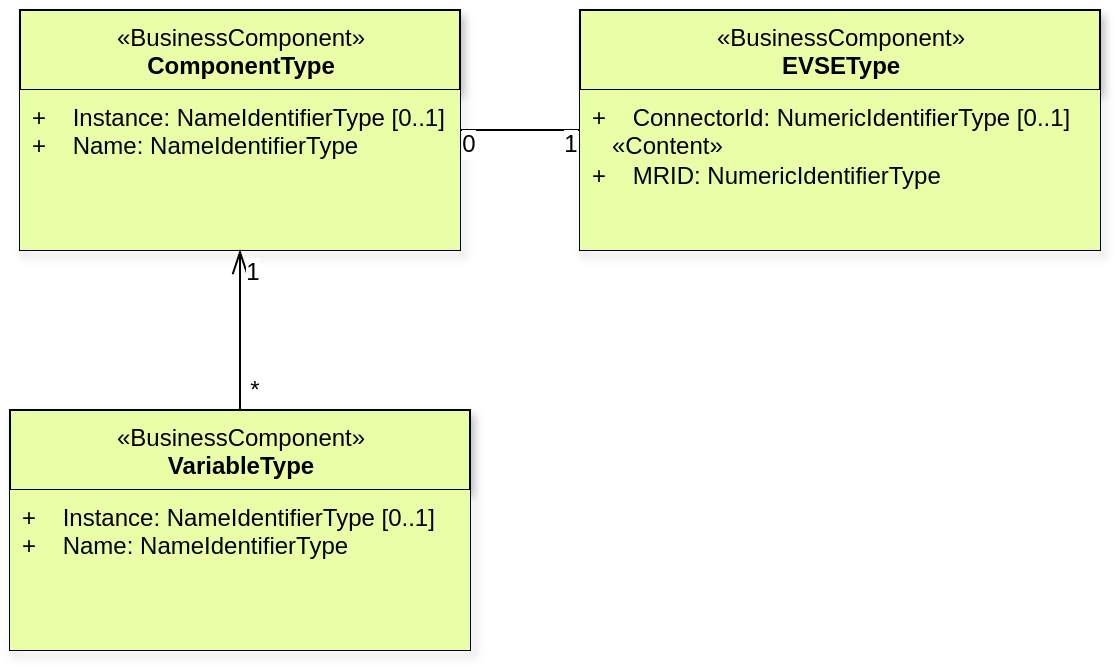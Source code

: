 <mxfile scale="0.8" border="0" version="24.7.14">
  <diagram id="2imF5TS-2AsIUvXl1Hec" name="Page-1">
    <mxGraphModel dx="1673" dy="1037" grid="1" gridSize="10" guides="1" tooltips="1" connect="1" arrows="1" fold="1" page="1" pageScale="1" pageWidth="827" pageHeight="1169" math="0" shadow="0">
      <root>
        <mxCell id="0" />
        <mxCell id="1" parent="0" />
        <mxCell id="2" value="&lt;font style=&quot;font-size: 12px;&quot;&gt;&lt;span style=&quot;background-color: initial; font-size: 12px;&quot;&gt;«BusinessComponent»&lt;br style=&quot;font-size: 12px;&quot;&gt;&lt;/span&gt;&lt;b style=&quot;font-size: 12px;&quot;&gt;ComponentType&lt;/b&gt;&lt;/font&gt;" style="swimlane;fontStyle=0;align=center;verticalAlign=top;childLayout=stackLayout;horizontal=1;startSize=40;horizontalStack=0;resizeParent=1;resizeParentMax=0;resizeLast=0;collapsible=0;marginBottom=0;html=1;fillColor=#e9fea7;shadow=1;fontSize=12;" parent="1" vertex="1">
          <mxGeometry x="70" y="280" width="220" height="120" as="geometry" />
        </mxCell>
        <mxCell id="3" value="+&amp;nbsp; &amp;nbsp; Instance: NameIdentifierType [0..1]&lt;br style=&quot;font-size: 12px;&quot;&gt;+&amp;nbsp; &amp;nbsp; Name: NameIdentifierType" style="text;html=1;strokeColor=none;fillColor=#e9fea7;align=left;verticalAlign=top;spacingLeft=4;spacingRight=4;overflow=hidden;rotatable=0;points=[[0,0.5],[1,0.5]];portConstraint=eastwest;fontSize=12;" parent="2" vertex="1">
          <mxGeometry y="40" width="220" height="80" as="geometry" />
        </mxCell>
        <mxCell id="5" value="&lt;font style=&quot;font-size: 12px;&quot;&gt;&lt;span style=&quot;background-color: initial; font-size: 12px;&quot;&gt;«BusinessComponent»&lt;br style=&quot;font-size: 12px;&quot;&gt;&lt;/span&gt;&lt;b style=&quot;font-size: 12px;&quot;&gt;VariableType&lt;/b&gt;&lt;/font&gt;" style="swimlane;fontStyle=0;align=center;verticalAlign=top;childLayout=stackLayout;horizontal=1;startSize=40;horizontalStack=0;resizeParent=1;resizeParentMax=0;resizeLast=0;collapsible=0;marginBottom=0;html=1;fillColor=#e9fea7;rounded=0;shadow=1;fontSize=12;" parent="1" vertex="1">
          <mxGeometry x="65" y="480" width="230" height="120" as="geometry" />
        </mxCell>
        <mxCell id="6" value="+&amp;nbsp; &amp;nbsp; Instance: NameIdentifierType [0..1]&lt;br style=&quot;font-size: 12px;&quot;&gt;+&amp;nbsp; &amp;nbsp; Name: NameIdentifierType" style="text;html=1;strokeColor=none;fillColor=#e9fea7;align=left;verticalAlign=top;spacingLeft=4;spacingRight=4;overflow=hidden;rotatable=0;points=[[0,0.5],[1,0.5]];portConstraint=eastwest;fontSize=12;" parent="5" vertex="1">
          <mxGeometry y="40" width="230" height="80" as="geometry" />
        </mxCell>
        <mxCell id="12" value="&lt;font style=&quot;font-size: 12px;&quot;&gt;&lt;span style=&quot;background-color: initial; font-size: 12px;&quot;&gt;«BusinessComponent»&lt;br style=&quot;font-size: 12px;&quot;&gt;&lt;/span&gt;&lt;b style=&quot;font-size: 12px;&quot;&gt;EVSEType&lt;/b&gt;&lt;/font&gt;" style="swimlane;fontStyle=0;align=center;verticalAlign=top;childLayout=stackLayout;horizontal=1;startSize=40;horizontalStack=0;resizeParent=1;resizeParentMax=0;resizeLast=0;collapsible=0;marginBottom=0;html=1;fillColor=#e9fea7;shadow=1;fontSize=12;" parent="1" vertex="1">
          <mxGeometry x="350" y="280" width="260" height="120" as="geometry" />
        </mxCell>
        <mxCell id="13" value="+&amp;nbsp; &amp;nbsp; ConnectorId: NumericIdentifierType [0..1]&lt;br style=&quot;font-size: 12px;&quot;&gt;&lt;span style=&quot;text-align: center; font-size: 12px;&quot;&gt;&amp;nbsp; &amp;nbsp;«Content»&lt;/span&gt;&lt;br style=&quot;font-size: 12px;&quot;&gt;+&amp;nbsp; &amp;nbsp; MRID: NumericIdentifierType" style="text;html=1;strokeColor=none;fillColor=#e9fea7;align=left;verticalAlign=top;spacingLeft=4;spacingRight=4;overflow=hidden;rotatable=0;points=[[0,0.5],[1,0.5]];portConstraint=eastwest;fontSize=12;" parent="12" vertex="1">
          <mxGeometry y="40" width="260" height="80" as="geometry" />
        </mxCell>
        <mxCell id="7" style="edgeStyle=none;html=1;fontFamily=Helvetica;fontSize=12;endArrow=openThin;endFill=0;endSize=10;" parent="1" source="5" target="3" edge="1">
          <mxGeometry relative="1" as="geometry" />
        </mxCell>
        <mxCell id="20" value="1" style="edgeLabel;html=1;align=center;verticalAlign=middle;resizable=0;points=[];fontSize=12;" parent="7" vertex="1" connectable="0">
          <mxGeometry x="0.725" relative="1" as="geometry">
            <mxPoint x="6" as="offset" />
          </mxGeometry>
        </mxCell>
        <mxCell id="21" value="*" style="edgeLabel;html=1;align=center;verticalAlign=middle;resizable=0;points=[];fontSize=12;" parent="7" vertex="1" connectable="0">
          <mxGeometry x="-0.705" y="-1" relative="1" as="geometry">
            <mxPoint x="6" y="2" as="offset" />
          </mxGeometry>
        </mxCell>
        <mxCell id="17" style="edgeStyle=none;html=1;entryX=0;entryY=0.5;entryDx=0;entryDy=0;fontFamily=Helvetica;fontSize=12;endArrow=none;endFill=0;endSize=10;" parent="1" source="2" target="12" edge="1">
          <mxGeometry relative="1" as="geometry" />
        </mxCell>
        <mxCell id="22" value="0" style="edgeLabel;html=1;align=center;verticalAlign=middle;resizable=0;points=[];fontSize=12;" parent="17" vertex="1" connectable="0">
          <mxGeometry x="-0.874" y="2" relative="1" as="geometry">
            <mxPoint y="9" as="offset" />
          </mxGeometry>
        </mxCell>
        <mxCell id="23" value="1" style="edgeLabel;html=1;align=center;verticalAlign=middle;resizable=0;points=[];fontSize=12;" parent="17" vertex="1" connectable="0">
          <mxGeometry x="0.84" relative="1" as="geometry">
            <mxPoint y="7" as="offset" />
          </mxGeometry>
        </mxCell>
      </root>
    </mxGraphModel>
  </diagram>
</mxfile>
